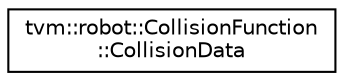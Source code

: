 digraph "Graphical Class Hierarchy"
{
  edge [fontname="Helvetica",fontsize="10",labelfontname="Helvetica",labelfontsize="10"];
  node [fontname="Helvetica",fontsize="10",shape=record];
  rankdir="LR";
  Node0 [label="tvm::robot::CollisionFunction\l::CollisionData",height=0.2,width=0.4,color="black", fillcolor="white", style="filled",URL="$structtvm_1_1robot_1_1CollisionFunction_1_1CollisionData.html"];
}
